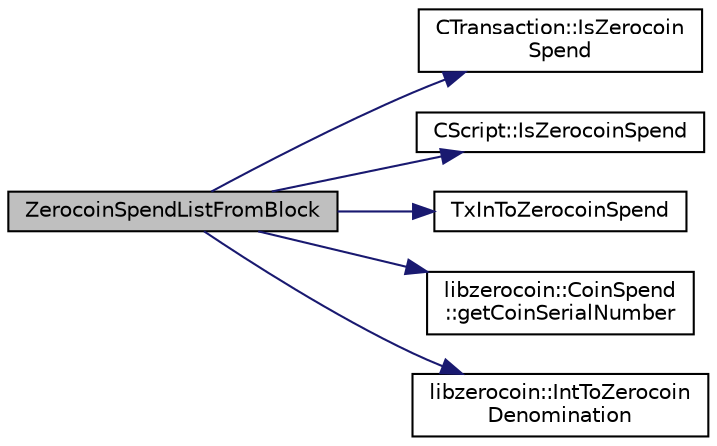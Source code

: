 digraph "ZerocoinSpendListFromBlock"
{
  edge [fontname="Helvetica",fontsize="10",labelfontname="Helvetica",labelfontsize="10"];
  node [fontname="Helvetica",fontsize="10",shape=record];
  rankdir="LR";
  Node1589 [label="ZerocoinSpendListFromBlock",height=0.2,width=0.4,color="black", fillcolor="grey75", style="filled", fontcolor="black"];
  Node1589 -> Node1590 [color="midnightblue",fontsize="10",style="solid",fontname="Helvetica"];
  Node1590 [label="CTransaction::IsZerocoin\lSpend",height=0.2,width=0.4,color="black", fillcolor="white", style="filled",URL="$class_c_transaction.html#a4cda5603795c5f9179d4c8bd43f809cd"];
  Node1589 -> Node1591 [color="midnightblue",fontsize="10",style="solid",fontname="Helvetica"];
  Node1591 [label="CScript::IsZerocoinSpend",height=0.2,width=0.4,color="black", fillcolor="white", style="filled",URL="$class_c_script.html#a84914a83542deece42dda7b22b043c1f"];
  Node1589 -> Node1592 [color="midnightblue",fontsize="10",style="solid",fontname="Helvetica"];
  Node1592 [label="TxInToZerocoinSpend",height=0.2,width=0.4,color="black", fillcolor="white", style="filled",URL="$main_8cpp.html#af5469af7fa8bbe7c9572e68c041e8e21"];
  Node1589 -> Node1593 [color="midnightblue",fontsize="10",style="solid",fontname="Helvetica"];
  Node1593 [label="libzerocoin::CoinSpend\l::getCoinSerialNumber",height=0.2,width=0.4,color="black", fillcolor="white", style="filled",URL="$classlibzerocoin_1_1_coin_spend.html#a125e5f3e268571a5549aa10bf9ad0f2b",tooltip="Returns the serial number of the coin spend by this proof. "];
  Node1589 -> Node1594 [color="midnightblue",fontsize="10",style="solid",fontname="Helvetica"];
  Node1594 [label="libzerocoin::IntToZerocoin\lDenomination",height=0.2,width=0.4,color="black", fillcolor="white", style="filled",URL="$namespacelibzerocoin.html#a59a7febb87e2521cec803d3bb3533c5f"];
}
